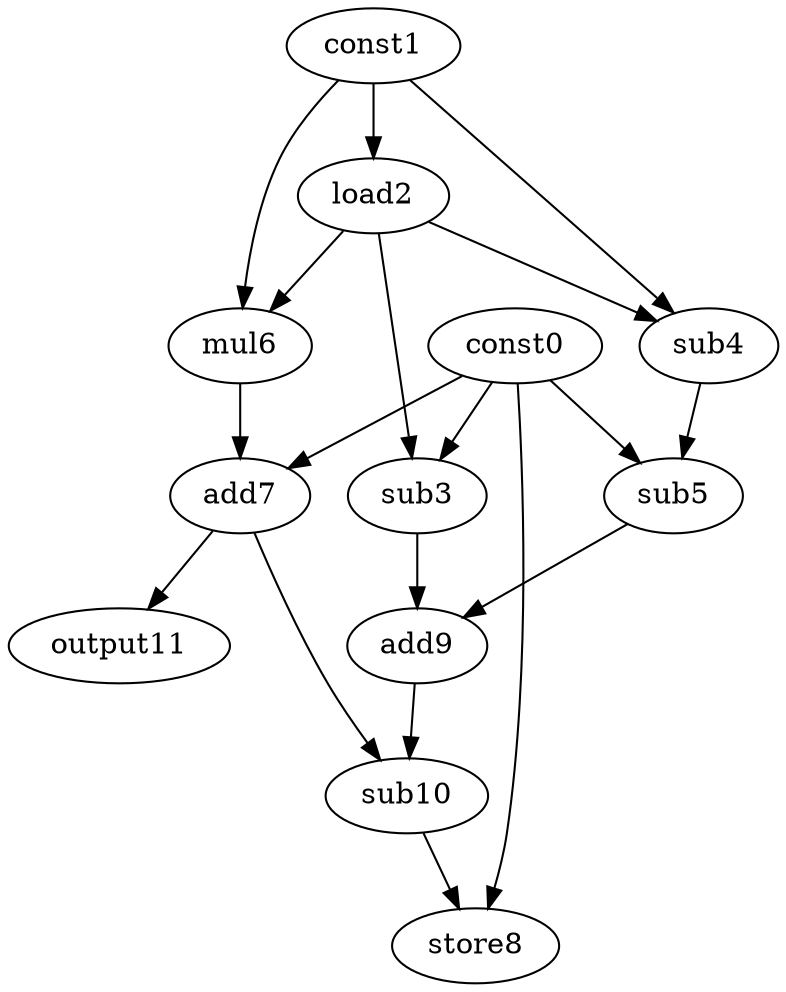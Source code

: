 digraph G { 
const0[opcode=const]; 
const1[opcode=const]; 
load2[opcode=load]; 
sub3[opcode=sub]; 
sub4[opcode=sub]; 
sub5[opcode=sub]; 
mul6[opcode=mul]; 
add7[opcode=add]; 
store8[opcode=store]; 
add9[opcode=add]; 
sub10[opcode=sub]; 
output11[opcode=output]; 
const1->load2[operand=0];
const0->sub3[operand=0];
load2->sub3[operand=1];
const1->sub4[operand=0];
load2->sub4[operand=1];
const1->mul6[operand=0];
load2->mul6[operand=1];
const0->sub5[operand=0];
sub4->sub5[operand=1];
const0->add7[operand=0];
mul6->add7[operand=1];
sub3->add9[operand=0];
sub5->add9[operand=1];
add7->output11[operand=0];
add7->sub10[operand=0];
add9->sub10[operand=1];
const0->store8[operand=0];
sub10->store8[operand=1];
}
